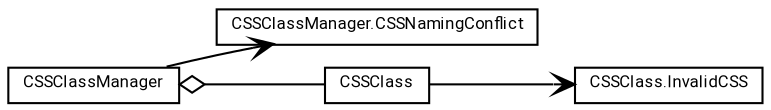 #!/usr/local/bin/dot
#
# Class diagram 
# Generated by UMLGraph version R5_7_2-60-g0e99a6 (http://www.spinellis.gr/umlgraph/)
#

digraph G {
	graph [fontnames="svg"]
	edge [fontname="Roboto",fontsize=7,labelfontname="Roboto",labelfontsize=7,color="black"];
	node [fontname="Roboto",fontcolor="black",fontsize=8,shape=plaintext,margin=0,width=0,height=0];
	nodesep=0.15;
	ranksep=0.25;
	rankdir=LR;
	// de.lmu.ifi.dbs.elki.visualization.css.CSSClassManager
	c118529 [label=<<table title="de.lmu.ifi.dbs.elki.visualization.css.CSSClassManager" border="0" cellborder="1" cellspacing="0" cellpadding="2" href="CSSClassManager.html" target="_parent">
		<tr><td><table border="0" cellspacing="0" cellpadding="1">
		<tr><td align="center" balign="center"> <font face="Roboto">CSSClassManager</font> </td></tr>
		</table></td></tr>
		</table>>, URL="CSSClassManager.html"];
	// de.lmu.ifi.dbs.elki.visualization.css.CSSClassManager.CSSNamingConflict
	c118530 [label=<<table title="de.lmu.ifi.dbs.elki.visualization.css.CSSClassManager.CSSNamingConflict" border="0" cellborder="1" cellspacing="0" cellpadding="2" href="CSSClassManager.CSSNamingConflict.html" target="_parent">
		<tr><td><table border="0" cellspacing="0" cellpadding="1">
		<tr><td align="center" balign="center"> <font face="Roboto">CSSClassManager.CSSNamingConflict</font> </td></tr>
		</table></td></tr>
		</table>>, URL="CSSClassManager.CSSNamingConflict.html"];
	// de.lmu.ifi.dbs.elki.visualization.css.CSSClass
	c118531 [label=<<table title="de.lmu.ifi.dbs.elki.visualization.css.CSSClass" border="0" cellborder="1" cellspacing="0" cellpadding="2" href="CSSClass.html" target="_parent">
		<tr><td><table border="0" cellspacing="0" cellpadding="1">
		<tr><td align="center" balign="center"> <font face="Roboto">CSSClass</font> </td></tr>
		</table></td></tr>
		</table>>, URL="CSSClass.html"];
	// de.lmu.ifi.dbs.elki.visualization.css.CSSClass.InvalidCSS
	c118532 [label=<<table title="de.lmu.ifi.dbs.elki.visualization.css.CSSClass.InvalidCSS" border="0" cellborder="1" cellspacing="0" cellpadding="2" href="CSSClass.InvalidCSS.html" target="_parent">
		<tr><td><table border="0" cellspacing="0" cellpadding="1">
		<tr><td align="center" balign="center"> <font face="Roboto">CSSClass.InvalidCSS</font> </td></tr>
		</table></td></tr>
		</table>>, URL="CSSClass.InvalidCSS.html"];
	// de.lmu.ifi.dbs.elki.visualization.css.CSSClassManager has de.lmu.ifi.dbs.elki.visualization.css.CSSClass
	c118529 -> c118531 [arrowhead=none,arrowtail=ediamond,dir=back,weight=4];
	// de.lmu.ifi.dbs.elki.visualization.css.CSSClassManager navassoc de.lmu.ifi.dbs.elki.visualization.css.CSSClassManager.CSSNamingConflict
	c118529 -> c118530 [arrowhead=open,weight=1];
	// de.lmu.ifi.dbs.elki.visualization.css.CSSClass navassoc de.lmu.ifi.dbs.elki.visualization.css.CSSClass.InvalidCSS
	c118531 -> c118532 [arrowhead=open,weight=1];
}

